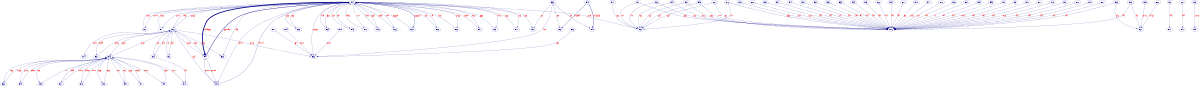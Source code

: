 // IP Conversations neato engine
digraph {
	graph [nodesep=0.8 ranksep=3 size="8!"]
	"10.0.13.5" [label=IP1 color=darkblue fontcolor=darkblue]
	"10.0.8.253" [label=IP2 color=darkblue fontcolor=darkblue]
	"52.43.139.170" [label=IP3 color=darkblue fontcolor=darkblue]
	"131.253.14.229" [label=IP4 color=darkblue fontcolor=darkblue]
	"10.0.13.37" [label=IP5 color=darkblue fontcolor=darkblue]
	"169.254.28.66" [label=IP6 color=darkblue fontcolor=darkblue]
	"35.161.81.202" [label=IP7 color=darkblue fontcolor=darkblue]
	"172.22.1.51" [label=IP8 color=darkblue fontcolor=darkblue]
	"52.27.123.131" [label=IP9 color=darkblue fontcolor=darkblue]
	"10.0.13.52" [label=IP10 color=darkblue fontcolor=darkblue]
	"10.0.13.39" [label=IP11 color=darkblue fontcolor=darkblue]
	"172.217.20.68" [label=IP12 color=darkblue fontcolor=darkblue]
	"10.0.8.243" [label=IP13 color=darkblue fontcolor=darkblue]
	"224.0.0.1" [label=IP14 color=darkblue fontcolor=darkblue]
	"62.4.254.244" [label=IP15 color=darkblue fontcolor=darkblue]
	"10.0.8.250" [label=IP16 color=darkblue fontcolor=darkblue]
	"34.223.135.139" [label=IP17 color=darkblue fontcolor=darkblue]
	"10.0.13.100" [label=IP18 color=darkblue fontcolor=darkblue]
	"10.0.9.69" [label=IP19 color=darkblue fontcolor=darkblue]
	"10.0.13.9" [label=IP20 color=darkblue fontcolor=darkblue]
	"10.0.9.253" [label=IP21 color=darkblue fontcolor=darkblue]
	"172.22.1.41" [label=IP22 color=darkblue fontcolor=darkblue]
	"10.0.13.27" [label=IP23 color=darkblue fontcolor=darkblue]
	"172.22.1.14" [label=IP24 color=darkblue fontcolor=darkblue]
	"10.0.8.242" [label=IP25 color=darkblue fontcolor=darkblue]
	"10.0.8.41" [label=IP26 color=darkblue fontcolor=darkblue]
	"172.22.1.17" [label=IP27 color=darkblue fontcolor=darkblue]
	"10.0.8.244" [label=IP28 color=darkblue fontcolor=darkblue]
	"10.0.9.68" [label=IP29 color=darkblue fontcolor=darkblue]
	"224.0.0.252" [label=IP30 color=darkblue fontcolor=darkblue]
	"224.0.0.2" [label=IP31 color=darkblue fontcolor=darkblue]
	"10.0.13.19" [label=IP32 color=darkblue fontcolor=darkblue]
	"172.22.1.65" [label=IP33 color=darkblue fontcolor=darkblue]
	"10.0.13.28" [label=IP34 color=darkblue fontcolor=darkblue]
	"54.69.207.70" [label=IP35 color=darkblue fontcolor=darkblue]
	"5.45.62.118" [label=IP36 color=darkblue fontcolor=darkblue]
	"255.255.255.255" [label=IP37 color=darkblue fontcolor=darkblue]
	"10.0.13.149" [label=IP38 color=darkblue fontcolor=darkblue]
	"52.35.88.102" [label=IP39 color=darkblue fontcolor=darkblue]
	"239.192.6.105" [label=IP40 color=darkblue fontcolor=darkblue]
	"192.169.247.255" [label=IP41 color=darkblue fontcolor=darkblue]
	"10.0.8.30" [label=IP42 color=darkblue fontcolor=darkblue]
	"172.22.1.30" [label=IP43 color=darkblue fontcolor=darkblue]
	"10.0.8.6" [label=IP44 color=darkblue fontcolor=darkblue]
	"172.217.17.130" [label=IP45 color=darkblue fontcolor=darkblue]
	"10.0.15.255" [label=IP46 color=darkblue fontcolor=darkblue]
	"169.254.255.255" [label=IP47 color=darkblue fontcolor=darkblue]
	"93.184.220.29" [label=IP48 color=darkblue fontcolor=darkblue]
	"52.142.84.61" [label=IP49 color=darkblue fontcolor=darkblue]
	"10.0.13.10" [label=IP50 color=darkblue fontcolor=darkblue]
	"239.192.4.63" [label=IP51 color=darkblue fontcolor=darkblue]
	"10.0.13.47" [label=IP52 color=darkblue fontcolor=darkblue]
	"10.0.8.2" [label=IP53 color=darkblue fontcolor=darkblue]
	"52.25.91.198" [label=IP54 color=darkblue fontcolor=darkblue]
	"10.0.13.50" [label=IP55 color=darkblue fontcolor=darkblue]
	"239.255.255.250" [label=IP56 color=darkblue fontcolor=darkblue]
	"10.0.8.4" [label=IP57 color=darkblue fontcolor=darkblue]
	"172.22.1.250" [label=IP58 color=darkblue fontcolor=darkblue]
	"10.0.13.17" [label=IP59 color=darkblue fontcolor=darkblue]
	"10.0.11.111" [label=IP60 color=darkblue fontcolor=darkblue]
	"172.22.1.20" [label=IP61 color=darkblue fontcolor=darkblue]
	"0.0.0.0" [label=IP62 color=darkblue fontcolor=darkblue]
	"10.0.13.16" [label=IP63 color=darkblue fontcolor=darkblue]
	"40.126.9.7" [label=IP64 color=darkblue fontcolor=darkblue]
	"10.0.8.31" [label=IP65 color=darkblue fontcolor=darkblue]
	"10.0.8.1" [label=IP66 color=darkblue fontcolor=darkblue]
	"10.0.8.3" [label=IP67 color=darkblue fontcolor=darkblue]
	"52.42.239.171" [label=IP68 color=darkblue fontcolor=darkblue]
	"10.0.13.40" [label=IP69 color=darkblue fontcolor=darkblue]
	"224.0.0.251" [label=IP70 color=darkblue fontcolor=darkblue]
	"10.0.13.15" [label=IP71 color=darkblue fontcolor=darkblue]
	"10.0.8.35" [label=IP72 color=darkblue fontcolor=darkblue]
	"52.239.177.100" [label=IP73 color=darkblue fontcolor=darkblue]
	"10.0.13.35" [label=IP74 color=darkblue fontcolor=darkblue]
	"172.22.1.44" [label=IP75 color=darkblue fontcolor=darkblue]
	"10.0.13.3" [label=IP76 color=darkblue fontcolor=darkblue]
	"10.0.8.241" [label=IP77 color=darkblue fontcolor=darkblue]
	"10.0.13.18" [label=IP78 color=darkblue fontcolor=darkblue]
	"195.238.11.234" [label=IP79 color=darkblue fontcolor=darkblue]
	"172.20.1.3" [label=IP80 color=darkblue fontcolor=darkblue]
	"69.94.69.152" [label=IP81 color=darkblue fontcolor=darkblue]
	"137.117.248.23" [label=IP82 color=darkblue fontcolor=darkblue]
	"10.0.13.4" [label=IP83 color=darkblue fontcolor=darkblue]
	"10.0.8.5" [label=IP84 color=darkblue fontcolor=darkblue]
	"54.191.170.25" [label=IP85 color=darkblue fontcolor=darkblue]
	"172.22.1.255" [label=IP86 color=darkblue fontcolor=darkblue]
	"192.169.247.21" [label=IP87 color=darkblue fontcolor=darkblue]
	"54.186.225.209" [label=IP88 color=darkblue fontcolor=darkblue]
	"10.0.13.26" [label=IP89 color=darkblue fontcolor=darkblue]
	"17.252.76.16" [label=IP90 color=darkblue fontcolor=darkblue]
	"172.217.17.68" [label=IP91 color=darkblue fontcolor=darkblue]
	"10.255.255.255" [label=IP92 color=darkblue fontcolor=darkblue]
	"10.0.13.32" [label=IP93 color=darkblue fontcolor=darkblue]
	"172.22.1.16" [label=IP94 color=darkblue fontcolor=darkblue]
	"10.0.13.25" [label=IP95 color=darkblue fontcolor=darkblue]
	"10.0.13.32" -> "10.0.15.255" [label=1070 color=darkblue fontcolor=red labeldistance=0 penwidth=1.0006841703443488]
	"10.0.8.241" -> "10.0.15.255" [label=2146 color=darkblue fontcolor=red labeldistance=0 penwidth=1.001372177157918]
	"52.27.123.131" -> "172.22.1.30" [label=4637 color=darkblue fontcolor=red labeldistance=0 penwidth=1.0029649512960233]
	"10.0.8.4" -> "224.0.0.252" [label=864 color=darkblue fontcolor=red labeldistance=0 penwidth=1.000552451567773]
	"10.0.8.250" -> "10.0.15.255" [label=494 color=darkblue fontcolor=red labeldistance=0 penwidth=1.0003158692991665]
	"93.184.220.29" -> "172.22.1.14" [label=4400 color=darkblue fontcolor=red labeldistance=0 penwidth=1.0028134107618076]
	"172.22.1.30" -> "69.94.69.152" [label=1355 color=darkblue fontcolor=red labeldistance=0 penwidth=1.0008664026323295]
	"172.22.1.250" -> "172.22.1.16" [label=3020 color=darkblue fontcolor=red labeldistance=0 penwidth=1.001931022841059]
	"172.22.1.250" -> "172.22.1.51" [label=354 color=darkblue fontcolor=red labeldistance=0 penwidth=1.0002263516840182]
	"10.0.8.30" -> "224.0.0.252" [label=426 color=darkblue fontcolor=red labeldistance=0 penwidth=1.0002723893146659]
	"195.238.11.234" -> "239.192.4.63" [label=1173290 color=darkblue fontcolor=red labeldistance=0 penwidth=1.7502151619821245]
	"172.22.1.41" -> "224.0.0.251" [label=424 color=darkblue fontcolor=red labeldistance=0 penwidth=1.0002711104915925]
	"172.22.1.65" -> "239.192.6.105" [label=180 color=darkblue fontcolor=red labeldistance=0 penwidth=1.0001150940766195]
	"172.22.1.14" -> "52.35.88.102" [label=3322 color=darkblue fontcolor=red labeldistance=0 penwidth=1.002124125125165]
	"172.22.1.14" -> "239.255.255.250" [label=31335 color=darkblue fontcolor=red labeldistance=0 penwidth=1.0200359605048281]
	"40.126.9.7" -> "172.22.1.30" [label=11428 color=darkblue fontcolor=red labeldistance=0 penwidth=1.0073071950422587]
	"10.0.13.16" -> "10.0.15.255" [label=494 color=darkblue fontcolor=red labeldistance=0 penwidth=1.0003158692991665]
	"172.22.1.250" -> "172.22.1.44" [label=354 color=darkblue fontcolor=red labeldistance=0 penwidth=1.0002263516840182]
	"172.217.20.68" -> "172.22.1.14" [label=4903 color=darkblue fontcolor=red labeldistance=0 penwidth=1.0031350347648051]
	"10.0.8.5" -> "10.0.15.255" [label=247 color=darkblue fontcolor=red labeldistance=0 penwidth=1.0001579346495832]
	"10.0.13.4" -> "10.0.15.255" [label=494 color=darkblue fontcolor=red labeldistance=0 penwidth=1.0003158692991665]
	"10.0.13.35" -> "224.0.0.252" [label=158 color=darkblue fontcolor=red labeldistance=0 penwidth=1.0001010270228103]
	"172.22.1.14" -> "52.43.139.170" [label=10740 color=darkblue fontcolor=red labeldistance=0 penwidth=1.0068672799049578]
	"52.42.239.171" -> "172.22.1.14" [label=5059 color=darkblue fontcolor=red labeldistance=0 penwidth=1.003234782964542]
	"35.161.81.202" -> "172.22.1.14" [label=4602 color=darkblue fontcolor=red labeldistance=0 penwidth=1.0029425718922362]
	"10.0.13.27" -> "255.255.255.255" [label=692 color=darkblue fontcolor=red labeldistance=0 penwidth=1.000442472783448]
	"10.0.13.9" -> "10.0.15.255" [label=494 color=darkblue fontcolor=red labeldistance=0 penwidth=1.0003158692991665]
	"172.22.1.250" -> "172.22.1.20" [label=3099 color=darkblue fontcolor=red labeldistance=0 penwidth=1.001981536352464]
	"172.22.1.250" -> "172.22.1.14" [label=8288 color=darkblue fontcolor=red labeldistance=0 penwidth=1.005299442816787]
	"0.0.0.0" -> "255.255.255.255" [label=14464 color=darkblue fontcolor=red labeldistance=0 penwidth=1.009248448467906]
	"172.22.1.14" -> "52.42.239.171" [label=2000 color=darkblue fontcolor=red labeldistance=0 penwidth=1.001278823073549]
	"172.22.1.14" -> "172.217.20.68" [label=3017 color=darkblue fontcolor=red labeldistance=0 penwidth=1.0019291046064487]
	"172.22.1.14" -> "93.184.220.29" [label=2634 color=darkblue fontcolor=red labeldistance=0 penwidth=1.001684209987864]
	"195.238.11.234" -> "239.192.6.105" [label=2413345 color=darkblue fontcolor=red labeldistance=0 penwidth=2.5431206352169973]
	"172.22.1.14" -> "34.223.135.139" [label=1786 color=darkblue fontcolor=red labeldistance=0 penwidth=1.0011419890046793]
	"172.22.1.51" -> "172.22.1.250" [label=679 color=darkblue fontcolor=red labeldistance=0 penwidth=1.0004341604334699]
	"17.252.76.16" -> "172.22.1.30" [label=185 color=darkblue fontcolor=red labeldistance=0 penwidth=1.0001182911343032]
	"172.22.1.30" -> "52.25.91.198" [label=138 color=darkblue fontcolor=red labeldistance=0 penwidth=1.0000882387920749]
	"10.0.13.27" -> "10.0.15.255" [label=494 color=darkblue fontcolor=red labeldistance=0 penwidth=1.0003158692991665]
	"52.43.139.170" -> "172.22.1.14" [label=4202 color=darkblue fontcolor=red labeldistance=0 penwidth=1.0026868072775263]
	"52.35.88.102" -> "172.22.1.14" [label=4109 color=darkblue fontcolor=red labeldistance=0 penwidth=1.0026273420046063]
	"52.142.84.61" -> "172.22.1.30" [label=6960 color=darkblue fontcolor=red labeldistance=0 penwidth=1.0044503042959503]
	"54.191.170.25" -> "172.22.1.14" [label=145 color=darkblue fontcolor=red labeldistance=0 penwidth=1.0000927146728322]
	"10.0.9.69" -> "239.255.255.250" [label=3102 color=darkblue fontcolor=red labeldistance=0 penwidth=1.0019834545870745]
	"10.0.13.37" -> "10.0.15.255" [label=494 color=darkblue fontcolor=red labeldistance=0 penwidth=1.0003158692991665]
	"10.0.13.3" -> "10.0.15.255" [label=535 color=darkblue fontcolor=red labeldistance=0 penwidth=1.0003420851721743]
	"10.0.8.242" -> "10.0.15.255" [label=514 color=darkblue fontcolor=red labeldistance=0 penwidth=1.0003286575299022]
	"169.254.28.66" -> "169.254.255.255" [label=494 color=darkblue fontcolor=red labeldistance=0 penwidth=1.0003158692991665]
	"172.22.1.14" -> "54.191.170.25" [label=149 color=darkblue fontcolor=red labeldistance=0 penwidth=1.0000952723189793]
	"10.0.11.111" -> "10.255.255.255" [label=12702 color=darkblue fontcolor=red labeldistance=0 penwidth=1.0081218053401093]
	"172.217.17.68" -> "172.22.1.14" [label=7309 color=darkblue fontcolor=red labeldistance=0 penwidth=1.0046734589222845]
	"10.0.8.3" -> "224.0.0.252" [label=864 color=darkblue fontcolor=red labeldistance=0 penwidth=1.000552451567773]
	"192.169.247.21" -> "192.169.247.255" [label=494 color=darkblue fontcolor=red labeldistance=0 penwidth=1.0003158692991665]
	"10.0.9.68" -> "239.255.255.250" [label=3102 color=darkblue fontcolor=red labeldistance=0 penwidth=1.0019834545870745]
	"10.0.13.15" -> "10.0.15.255" [label=494 color=darkblue fontcolor=red labeldistance=0 penwidth=1.0003158692991665]
	"34.223.135.139" -> "172.22.1.14" [label=4662 color=darkblue fontcolor=red labeldistance=0 penwidth=1.0029809365844427]
	"5.45.62.118" -> "172.22.1.30" [label=17323 color=darkblue fontcolor=red labeldistance=0 penwidth=1.0110765260515442]
	"10.0.13.19" -> "10.0.15.255" [label=494 color=darkblue fontcolor=red labeldistance=0 penwidth=1.0003158692991665]
	"172.22.1.250" -> "172.22.1.41" [label=342 color=darkblue fontcolor=red labeldistance=0 penwidth=1.000218678745577]
	"172.22.1.250" -> "239.255.255.250" [label=18173 color=darkblue fontcolor=red labeldistance=0 penwidth=1.0116200258578025]
	"172.22.1.14" -> "54.186.225.209" [label=2136 color=darkblue fontcolor=red labeldistance=0 penwidth=1.0013657830425502]
	"10.0.8.3" -> "10.0.15.255" [label=864 color=darkblue fontcolor=red labeldistance=0 penwidth=1.000552451567773]
	"172.22.1.44" -> "172.22.1.16" [label=60000 color=darkblue fontcolor=red labeldistance=0 penwidth=1.0383646922064687]
	"172.22.1.14" -> "172.22.1.255" [label=795 color=darkblue fontcolor=red labeldistance=0 penwidth=1.0005083321717356]
	"172.22.1.14" -> "172.22.1.16" [label=10947566 color=darkblue fontcolor=red labeldistance=0 penwidth=8.0]
	"172.22.1.41" -> "172.22.1.250" [label=684 color=darkblue fontcolor=red labeldistance=0 penwidth=1.0004373574911538]
	"10.0.13.32" -> "224.0.0.252" [label=284 color=darkblue fontcolor=red labeldistance=0 penwidth=1.000181592876444]
	"10.0.13.17" -> "10.0.15.255" [label=494 color=darkblue fontcolor=red labeldistance=0 penwidth=1.0003158692991665]
	"52.25.91.198" -> "172.22.1.30" [label=74 color=darkblue fontcolor=red labeldistance=0 penwidth=1.0000473164537214]
	"10.0.13.5" -> "224.0.0.252" [label=140 color=darkblue fontcolor=red labeldistance=0 penwidth=1.0000895176151485]
	"10.0.8.4" -> "10.0.15.255" [label=1358 color=darkblue fontcolor=red labeldistance=0 penwidth=1.0008683208669398]
	"10.0.9.253" -> "10.0.15.255" [label=749 color=darkblue fontcolor=red labeldistance=0 penwidth=1.0004789192410442]
	"172.22.1.20" -> "172.22.1.250" [label=3048 color=darkblue fontcolor=red labeldistance=0 penwidth=1.0019489263640886]
	"10.0.8.253" -> "10.0.15.255" [label=1004 color=darkblue fontcolor=red labeldistance=0 penwidth=1.0006419691829216]
	"172.22.1.14" -> "62.4.254.244" [label=4742 color=darkblue fontcolor=red labeldistance=0 penwidth=1.0030320895073845]
	"172.22.1.14" -> "172.217.17.68" [label=2748 color=darkblue fontcolor=red labeldistance=0 penwidth=1.0017571029030563]
	"10.0.8.243" -> "10.0.15.255" [label=1073 color=darkblue fontcolor=red labeldistance=0 penwidth=1.000686088578959]
	"172.22.1.14" -> "172.217.17.130" [label=291 color=darkblue fontcolor=red labeldistance=0 penwidth=1.0001860687572013]
	"10.0.13.10" -> "10.0.15.255" [label=494 color=darkblue fontcolor=red labeldistance=0 penwidth=1.0003158692991665]
	"172.22.1.14" -> "224.0.0.252" [label=2340 color=darkblue fontcolor=red labeldistance=0 penwidth=1.0014962229960522]
	"10.0.13.149" -> "224.0.0.252" [label=140 color=darkblue fontcolor=red labeldistance=0 penwidth=1.0000895176151485]
	"172.22.1.250" -> "172.22.1.30" [label=5647 color=darkblue fontcolor=red labeldistance=0 penwidth=1.0036107569481654]
	"10.0.13.18" -> "10.0.15.255" [label=247 color=darkblue fontcolor=red labeldistance=0 penwidth=1.0001579346495832]
	"172.22.1.250" -> "224.0.0.1" [label=2400 color=darkblue fontcolor=red labeldistance=0 penwidth=1.0015345876882586]
	"172.22.1.44" -> "172.22.1.14" [label=491114 color=darkblue fontcolor=red labeldistance=0 penwidth=1.3140239574714598]
	"52.239.177.100" -> "172.22.1.30" [label=9110 color=darkblue fontcolor=red labeldistance=0 penwidth=1.0058250391000154]
	"172.22.1.30" -> "224.0.0.251" [label=1317 color=darkblue fontcolor=red labeldistance=0 penwidth=1.000842104993932]
	"172.22.1.30" -> "52.142.84.61" [label=6148 color=darkblue fontcolor=red labeldistance=0 penwidth=1.0039311021280894]
	"10.0.13.25" -> "10.0.15.255" [label=494 color=darkblue fontcolor=red labeldistance=0 penwidth=1.0003158692991665]
	"172.22.1.17" -> "239.255.255.250" [label=8514 color=darkblue fontcolor=red labeldistance=0 penwidth=1.005443949824098]
	"172.22.1.65" -> "224.0.0.2" [label=60 color=darkblue fontcolor=red labeldistance=0 penwidth=1.0000383646922064]
	"10.0.8.31" -> "10.0.15.255" [label=494 color=darkblue fontcolor=red labeldistance=0 penwidth=1.0003158692991665]
	"62.4.254.244" -> "172.22.1.14" [label=6332 color=darkblue fontcolor=red labeldistance=0 penwidth=1.004048753850856]
	"172.22.1.30" -> "5.45.62.118" [label=2138 color=darkblue fontcolor=red labeldistance=0 penwidth=1.0013670618656239]
	"172.22.1.16" -> "172.22.1.44" [label=60120 color=darkblue fontcolor=red labeldistance=0 penwidth=1.0384414215908815]
	"172.22.1.30" -> "52.239.177.100" [label=34988 color=darkblue fontcolor=red labeldistance=0 penwidth=1.0223717308486653]
	"54.69.207.70" -> "172.22.1.14" [label=265 color=darkblue fontcolor=red labeldistance=0 penwidth=1.0001694440572453]
	"10.0.13.3" -> "224.0.0.252" [label=140 color=darkblue fontcolor=red labeldistance=0 penwidth=1.0000895176151485]
	"10.0.13.40" -> "10.0.15.255" [label=494 color=darkblue fontcolor=red labeldistance=0 penwidth=1.0003158692991665]
	"10.0.13.50" -> "10.0.15.255" [label=494 color=darkblue fontcolor=red labeldistance=0 penwidth=1.0003158692991665]
	"10.0.8.35" -> "10.0.15.255" [label=508 color=darkblue fontcolor=red labeldistance=0 penwidth=1.0003248210606814]
	"10.0.13.149" -> "10.0.15.255" [label=782 color=darkblue fontcolor=red labeldistance=0 penwidth=1.0005000198217577]
	"172.22.1.16" -> "172.22.1.250" [label=2988 color=darkblue fontcolor=red labeldistance=0 penwidth=1.0019105616718822]
	"172.22.1.250" -> "172.22.1.255" [label=1008 color=darkblue fontcolor=red labeldistance=0 penwidth=1.0006445268290687]
	"10.0.13.16" -> "255.255.255.255" [label=346 color=darkblue fontcolor=red labeldistance=0 penwidth=1.000221236391724]
	"172.22.1.14" -> "172.22.1.250" [label=1987 color=darkblue fontcolor=red labeldistance=0 penwidth=1.0012705107235709]
	"172.22.1.30" -> "131.253.14.229" [label=3615 color=darkblue fontcolor=red labeldistance=0 penwidth=1.0023114727054396]
	"172.22.1.65" -> "239.192.4.63" [label=600 color=darkblue fontcolor=red labeldistance=0 penwidth=1.0003836469220646]
	"69.94.69.152" -> "172.22.1.30" [label=4588 color=darkblue fontcolor=red labeldistance=0 penwidth=1.0029336201307213]
	"10.0.13.26" -> "10.0.15.255" [label=494 color=darkblue fontcolor=red labeldistance=0 penwidth=1.0003158692991665]
	"172.22.1.14" -> "137.117.248.23" [label=1688374 color=darkblue fontcolor=red labeldistance=0 penwidth=2.079565813990069]
	"10.0.13.52" -> "10.0.15.255" [label=494 color=darkblue fontcolor=red labeldistance=0 penwidth=1.0003158692991665]
	"10.0.8.6" -> "10.0.15.255" [label=247 color=darkblue fontcolor=red labeldistance=0 penwidth=1.0001579346495832]
	"10.0.8.244" -> "10.0.15.255" [label=1180 color=darkblue fontcolor=red labeldistance=0 penwidth=1.000754505613394]
	"10.0.13.28" -> "10.0.15.255" [label=494 color=darkblue fontcolor=red labeldistance=0 penwidth=1.0003158692991665]
	"172.20.1.3" -> "255.255.255.255" [label=5775 color=darkblue fontcolor=red labeldistance=0 penwidth=1.0036926016248726]
	"10.0.8.2" -> "10.0.15.255" [label=494 color=darkblue fontcolor=red labeldistance=0 penwidth=1.0003158692991665]
	"172.22.1.16" -> "172.22.1.14" [label=3810192 color=darkblue fontcolor=red labeldistance=0 penwidth=3.436280722125813]
	"172.217.17.130" -> "172.22.1.14" [label=240 color=darkblue fontcolor=red labeldistance=0 penwidth=1.0001534587688259]
	"172.22.1.14" -> "224.0.0.2" [label=360 color=darkblue fontcolor=red labeldistance=0 penwidth=1.0002301881532387]
	"172.22.1.30" -> "172.22.1.250" [label=3187 color=darkblue fontcolor=red labeldistance=0 penwidth=1.0020378045677003]
	"10.0.13.5" -> "10.0.15.255" [label=535 color=darkblue fontcolor=red labeldistance=0 penwidth=1.0003420851721743]
	"131.253.14.229" -> "172.22.1.30" [label=10346 color=darkblue fontcolor=red labeldistance=0 penwidth=1.0066153517594687]
	"10.0.13.47" -> "10.0.15.255" [label=494 color=darkblue fontcolor=red labeldistance=0 penwidth=1.0003158692991665]
	"10.0.13.100" -> "10.0.15.255" [label=494 color=darkblue fontcolor=red labeldistance=0 penwidth=1.0003158692991665]
	"172.22.1.14" -> "54.69.207.70" [label=265 color=darkblue fontcolor=red labeldistance=0 penwidth=1.0001694440572453]
	"172.22.1.14" -> "35.161.81.202" [label=2174 color=darkblue fontcolor=red labeldistance=0 penwidth=1.0013900806809477]
	"172.22.1.30" -> "17.252.76.16" [label=201 color=darkblue fontcolor=red labeldistance=0 penwidth=1.0001285217188918]
	"137.117.248.23" -> "172.22.1.14" [label=38689 color=darkblue fontcolor=red labeldistance=0 penwidth=1.0247381929462678]
	"172.22.1.65" -> "239.255.255.250" [label=420 color=darkblue fontcolor=red labeldistance=0 penwidth=1.0002685528454454]
	"10.0.8.30" -> "10.0.15.255" [label=576 color=darkblue fontcolor=red labeldistance=0 penwidth=1.000368301045182]
	"172.22.1.30" -> "52.27.123.131" [label=2706 color=darkblue fontcolor=red labeldistance=0 penwidth=1.0017302476185117]
	"10.0.8.1" -> "10.0.15.255" [label=494 color=darkblue fontcolor=red labeldistance=0 penwidth=1.0003158692991665]
	"10.0.13.39" -> "10.0.15.255" [label=494 color=darkblue fontcolor=red labeldistance=0 penwidth=1.0003158692991665]
	"172.22.1.30" -> "40.126.9.7" [label=3049 color=darkblue fontcolor=red labeldistance=0 penwidth=1.0019495657756254]
	"172.22.1.14" -> "172.22.1.44" [label=75712 color=darkblue fontcolor=red labeldistance=0 penwidth=1.048411126272269]
	"54.186.225.209" -> "172.22.1.14" [label=4221 color=darkblue fontcolor=red labeldistance=0 penwidth=1.002698956096725]
	"10.0.8.41" -> "239.255.255.250" [label=3102 color=darkblue fontcolor=red labeldistance=0 penwidth=1.0019834545870745]
}

